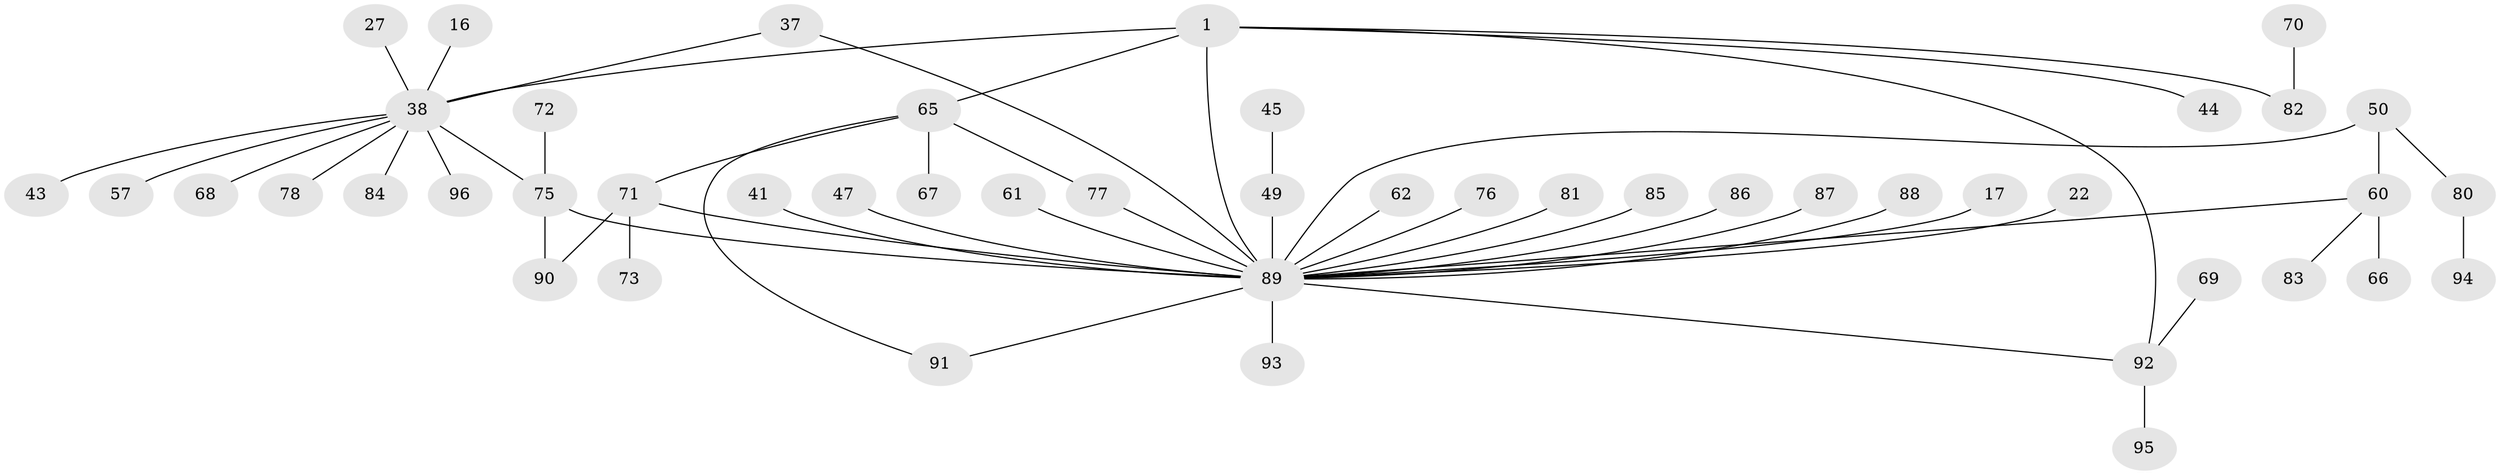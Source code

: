 // original degree distribution, {9: 0.010416666666666666, 6: 0.03125, 7: 0.010416666666666666, 3: 0.1875, 2: 0.19791666666666666, 5: 0.0625, 4: 0.0625, 1: 0.4375}
// Generated by graph-tools (version 1.1) at 2025/44/03/04/25 21:44:25]
// undirected, 48 vertices, 55 edges
graph export_dot {
graph [start="1"]
  node [color=gray90,style=filled];
  1;
  16;
  17;
  22;
  27;
  37;
  38 [super="+36+18+32"];
  41;
  43;
  44;
  45;
  47 [super="+40"];
  49 [super="+6+29"];
  50 [super="+39"];
  57;
  60;
  61;
  62;
  65 [super="+42"];
  66;
  67;
  68;
  69 [super="+58"];
  70;
  71;
  72;
  73;
  75 [super="+56"];
  76;
  77;
  78;
  80 [super="+79"];
  81;
  82 [super="+64"];
  83;
  84;
  85;
  86;
  87;
  88 [super="+8+35"];
  89 [super="+55+63+34+59+52+48+46+26+74+51+3"];
  90;
  91;
  92 [super="+54"];
  93;
  94;
  95;
  96;
  1 -- 44;
  1 -- 92 [weight=2];
  1 -- 89 [weight=2];
  1 -- 65;
  1 -- 38 [weight=2];
  1 -- 82;
  16 -- 38;
  17 -- 89;
  22 -- 89;
  27 -- 38;
  37 -- 38;
  37 -- 89;
  38 -- 43;
  38 -- 68;
  38 -- 96;
  38 -- 78;
  38 -- 84;
  38 -- 57;
  38 -- 75;
  41 -- 89;
  45 -- 49;
  47 -- 89;
  49 -- 89 [weight=4];
  50 -- 60 [weight=2];
  50 -- 89 [weight=2];
  50 -- 80;
  60 -- 66;
  60 -- 83;
  60 -- 89;
  61 -- 89;
  62 -- 89;
  65 -- 91;
  65 -- 67;
  65 -- 71;
  65 -- 77;
  69 -- 92;
  70 -- 82;
  71 -- 73;
  71 -- 90;
  71 -- 89;
  72 -- 75;
  75 -- 90;
  75 -- 89;
  76 -- 89;
  77 -- 89;
  80 -- 94;
  81 -- 89;
  85 -- 89;
  86 -- 89;
  87 -- 89;
  88 -- 89;
  89 -- 93;
  89 -- 92;
  89 -- 91;
  92 -- 95;
}
